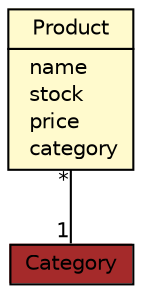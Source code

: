#!/usr/local/bin/dot
#
# Class diagram 
# Generated by UMLGraph version R5_6-9-g37cd34 (http://www.umlgraph.org/)
#

digraph G {
graph [fontnames="svg"]
edge [fontname="Helvetica",fontsize=10,labelfontname="Helvetica",labelfontsize=10,color="black"];
node [fontname="Helvetica",fontcolor="black",fontsize=10,shape=plaintext,margin=0,width=0,height=0];
nodesep=0.25;
ranksep=0.5;
// gr.spinellis.basic.product.Product
c206 [label=<<table title="gr.spinellis.basic.product.Product" border="0" cellborder="1" cellspacing="0" cellpadding="2" bgcolor="LemonChiffon"><tr><td><table border="0" cellspacing="0" cellpadding="1"><tr><td align="center" balign="center"> Product </td></tr></table></td></tr><tr><td><table border="0" cellspacing="0" cellpadding="1"><tr><td align="left" balign="left">  name </td></tr><tr><td align="left" balign="left">  stock </td></tr><tr><td align="left" balign="left">  price </td></tr><tr><td align="left" balign="left">  category </td></tr></table></td></tr></table>>];
// gr.spinellis.basic.product.Category
c207 [label=<<table title="gr.spinellis.basic.product.Category" border="0" cellborder="1" cellspacing="0" cellpadding="2" bgcolor="brown"><tr><td><table border="0" cellspacing="0" cellpadding="1"><tr><td align="center" balign="center"> Category </td></tr></table></td></tr></table>>];
// gr.spinellis.basic.product.Product assoc gr.spinellis.basic.product.Category
c206 -> c207 [arrowhead=none,weight=2,taillabel="*", headlabel="1"];
}


